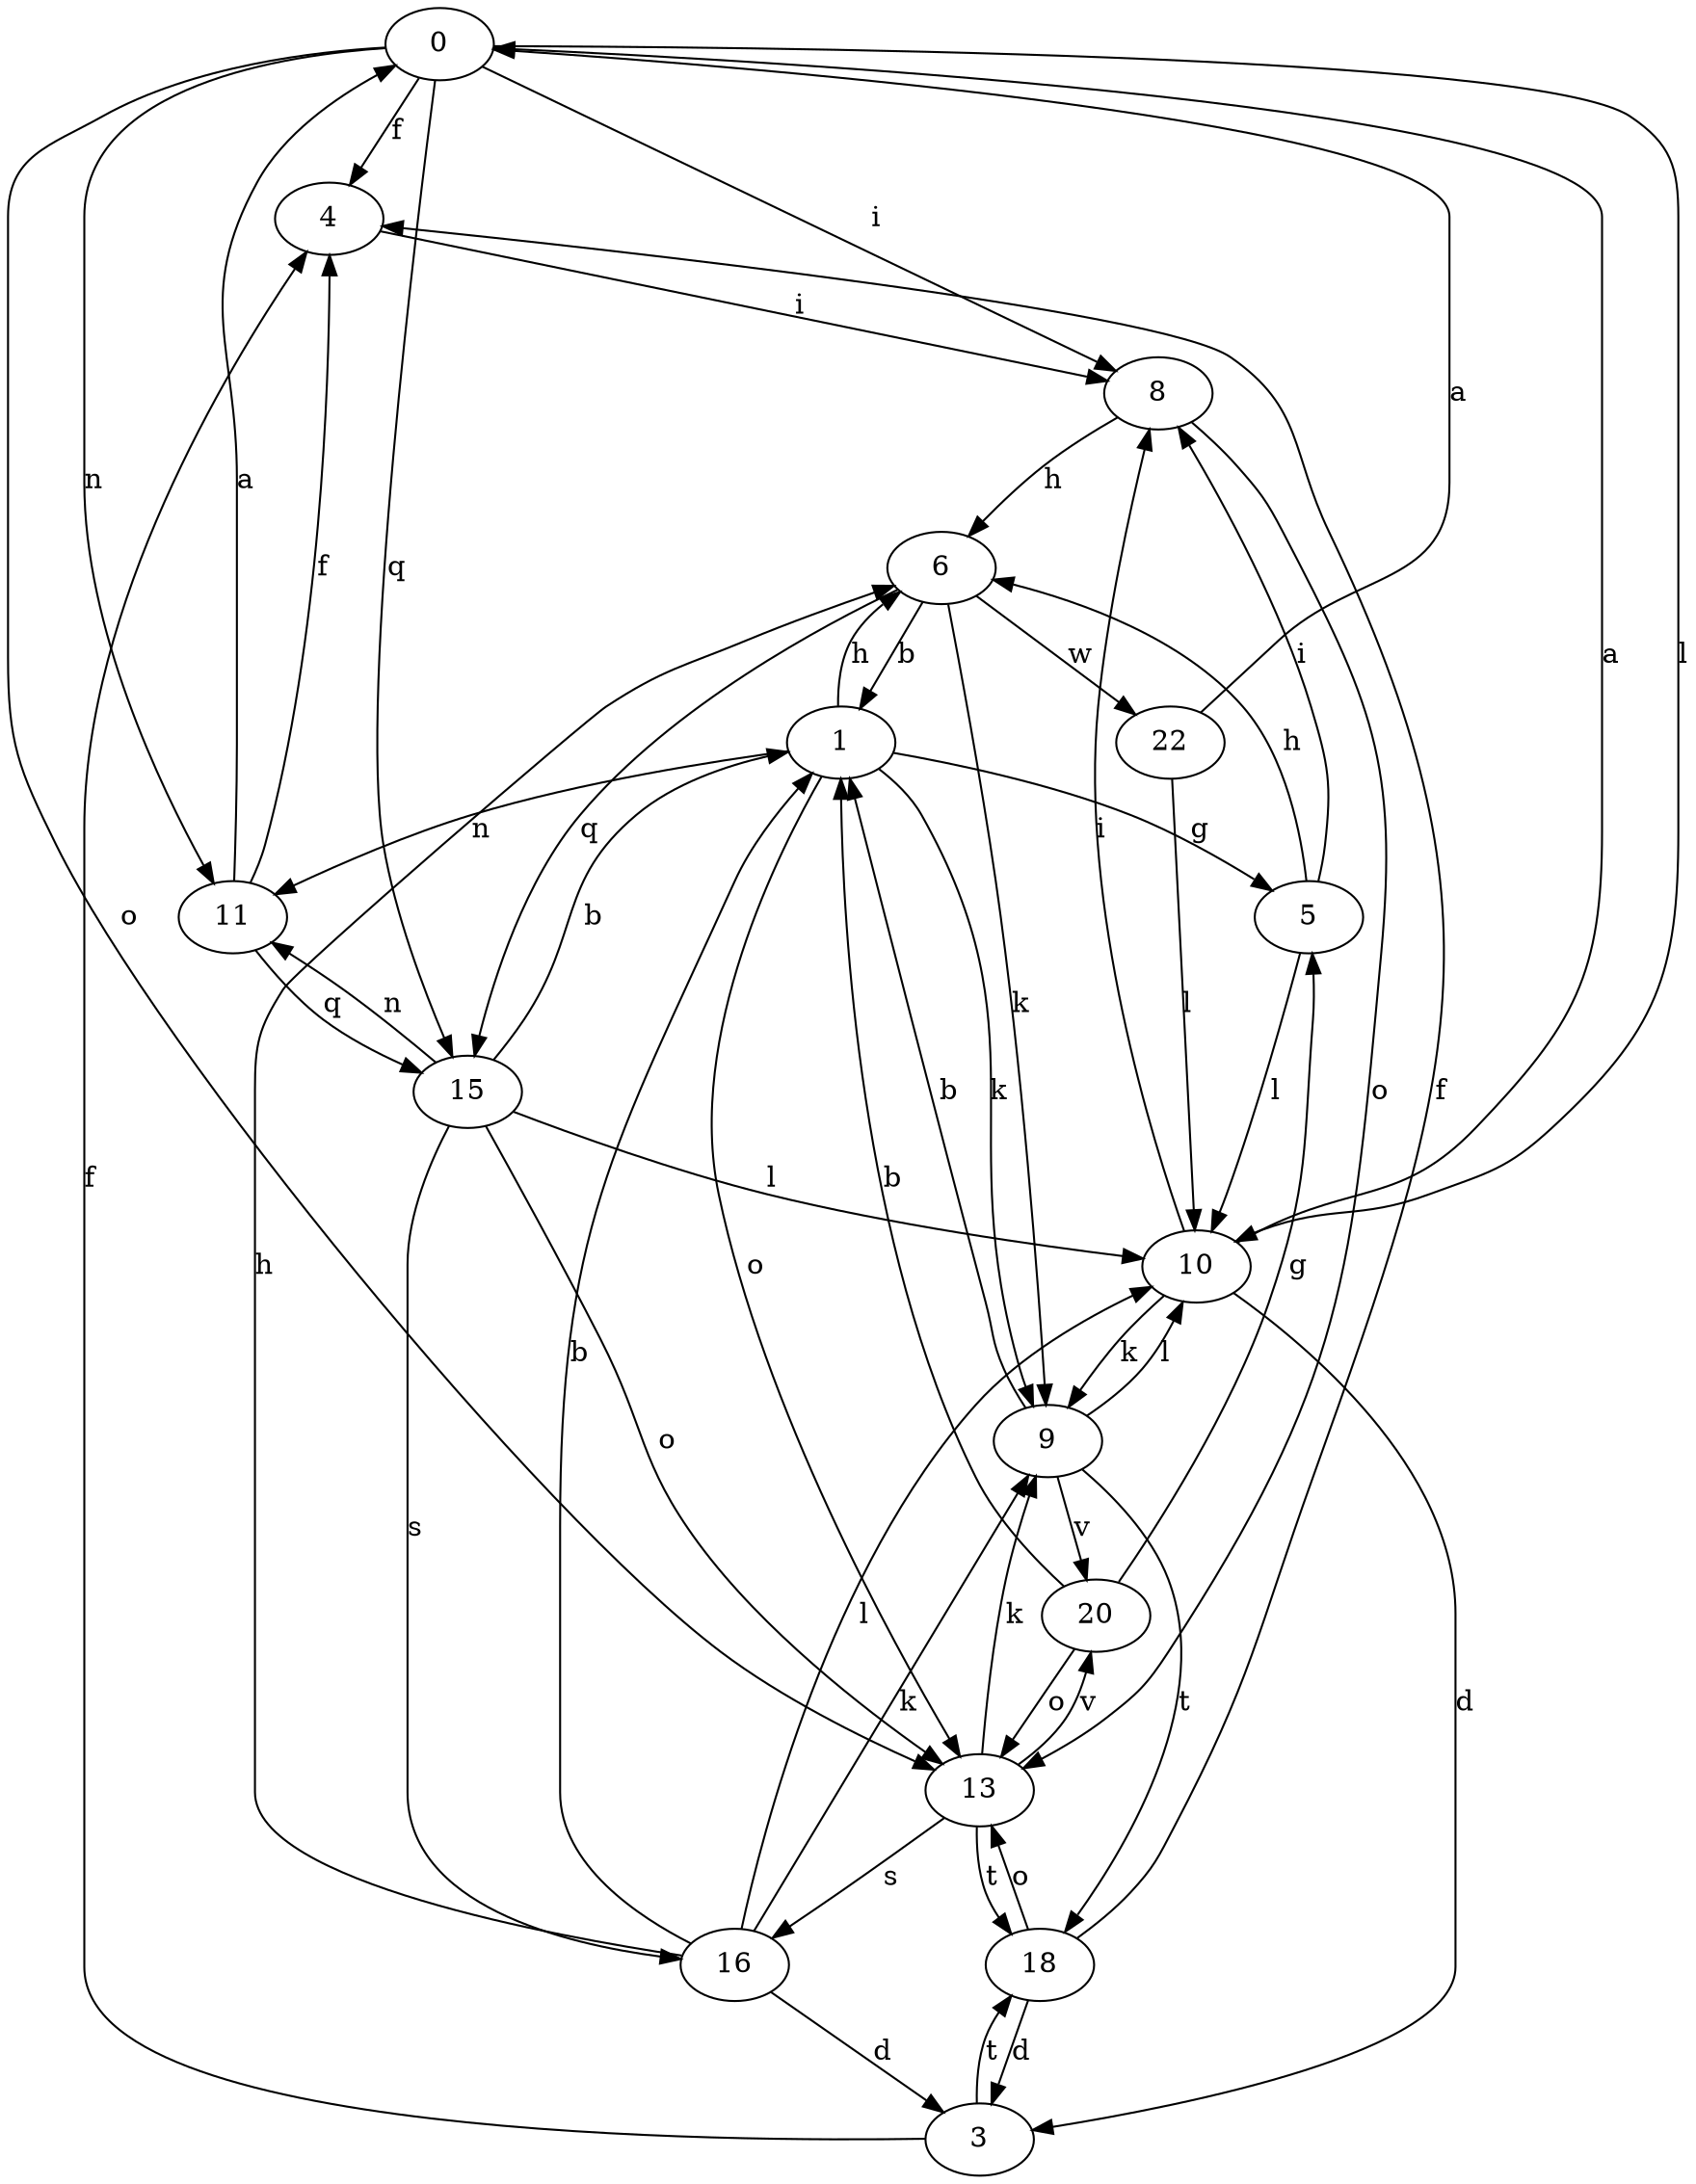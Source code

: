 strict digraph  {
0;
1;
3;
4;
5;
6;
8;
9;
10;
11;
13;
15;
16;
18;
20;
22;
0 -> 4  [label=f];
0 -> 8  [label=i];
0 -> 10  [label=l];
0 -> 11  [label=n];
0 -> 13  [label=o];
0 -> 15  [label=q];
1 -> 5  [label=g];
1 -> 6  [label=h];
1 -> 9  [label=k];
1 -> 11  [label=n];
1 -> 13  [label=o];
3 -> 4  [label=f];
3 -> 18  [label=t];
4 -> 8  [label=i];
5 -> 6  [label=h];
5 -> 8  [label=i];
5 -> 10  [label=l];
6 -> 1  [label=b];
6 -> 9  [label=k];
6 -> 15  [label=q];
6 -> 22  [label=w];
8 -> 6  [label=h];
8 -> 13  [label=o];
9 -> 1  [label=b];
9 -> 10  [label=l];
9 -> 18  [label=t];
9 -> 20  [label=v];
10 -> 0  [label=a];
10 -> 3  [label=d];
10 -> 8  [label=i];
10 -> 9  [label=k];
11 -> 0  [label=a];
11 -> 4  [label=f];
11 -> 15  [label=q];
13 -> 9  [label=k];
13 -> 16  [label=s];
13 -> 18  [label=t];
13 -> 20  [label=v];
15 -> 1  [label=b];
15 -> 10  [label=l];
15 -> 11  [label=n];
15 -> 13  [label=o];
15 -> 16  [label=s];
16 -> 1  [label=b];
16 -> 3  [label=d];
16 -> 6  [label=h];
16 -> 9  [label=k];
16 -> 10  [label=l];
18 -> 3  [label=d];
18 -> 4  [label=f];
18 -> 13  [label=o];
20 -> 1  [label=b];
20 -> 5  [label=g];
20 -> 13  [label=o];
22 -> 0  [label=a];
22 -> 10  [label=l];
}
